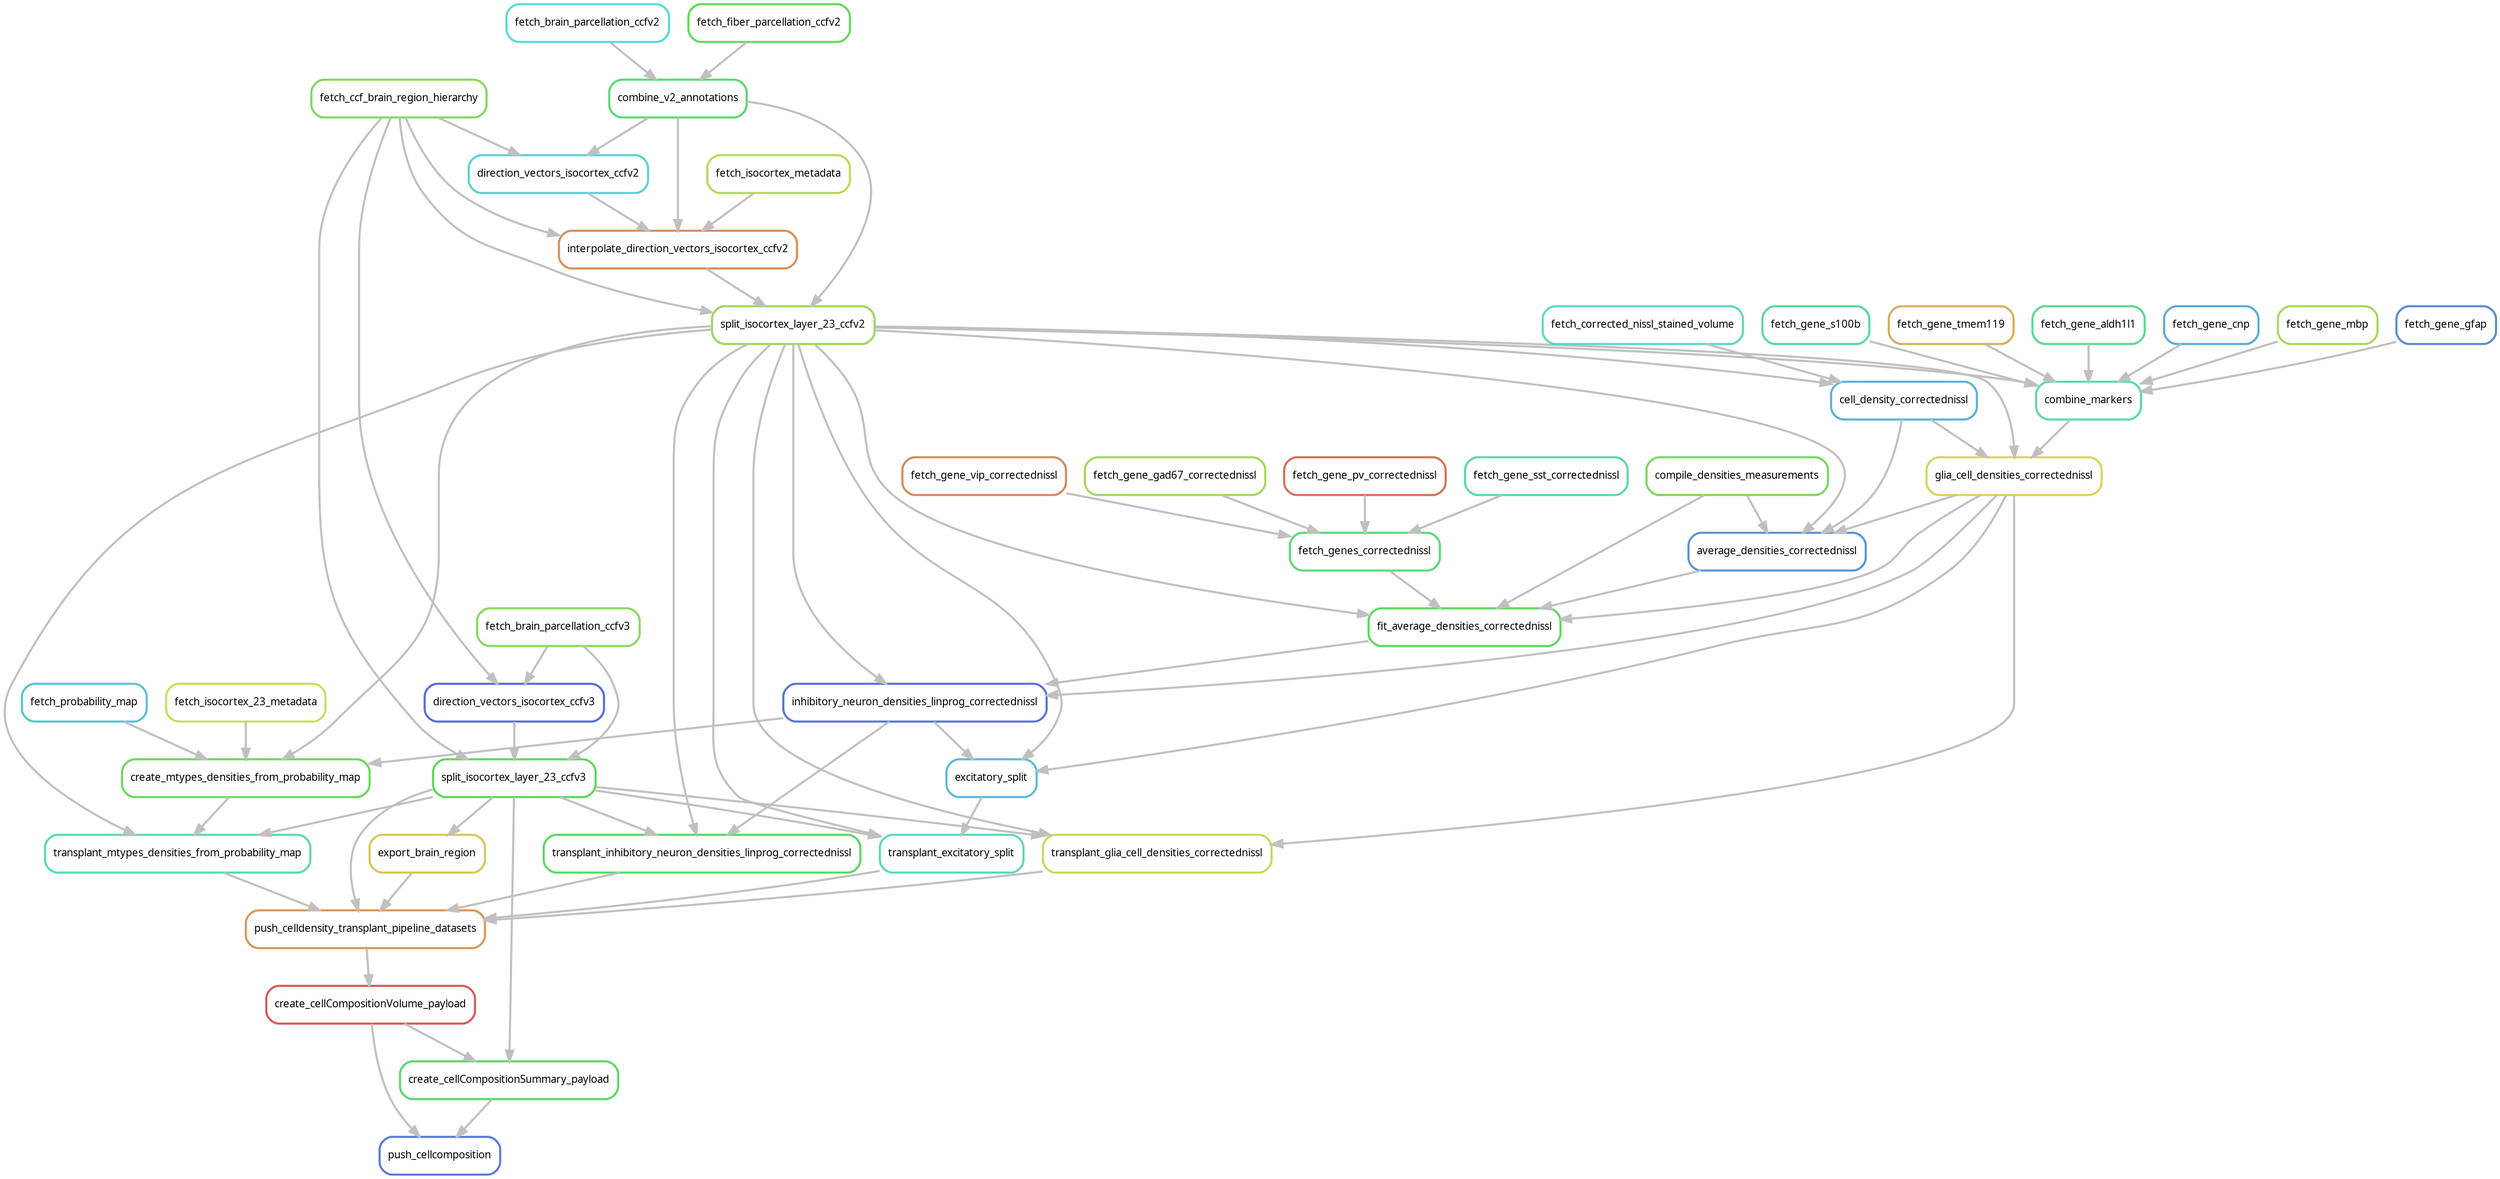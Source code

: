 digraph snakemake_dag {
    graph[bgcolor=white, margin=0];
    node[shape=box, style=rounded, fontname=sans,                 fontsize=10, penwidth=2];
    edge[penwidth=2, color=grey];
	0[label = "push_cellcomposition", color = "0.62 0.6 0.85", style="rounded"];
	1[label = "create_cellCompositionVolume_payload", color = "0.00 0.6 0.85", style="rounded"];
	2[label = "push_celldensity_transplant_pipeline_datasets", color = "0.08 0.6 0.85", style="rounded"];
	3[label = "transplant_glia_cell_densities_correctednissl", color = "0.19 0.6 0.85", style="rounded"];
	4[label = "split_isocortex_layer_23_ccfv2", color = "0.25 0.6 0.85", style="rounded"];
	5[label = "fetch_ccf_brain_region_hierarchy", color = "0.28 0.6 0.85", style="rounded"];
	6[label = "combine_v2_annotations", color = "0.37 0.6 0.85", style="rounded"];
	7[label = "fetch_brain_parcellation_ccfv2", color = "0.50 0.6 0.85", style="rounded"];
	8[label = "fetch_fiber_parcellation_ccfv2", color = "0.32 0.6 0.85", style="rounded"];
	9[label = "interpolate_direction_vectors_isocortex_ccfv2", color = "0.07 0.6 0.85", style="rounded"];
	10[label = "direction_vectors_isocortex_ccfv2", color = "0.51 0.6 0.85", style="rounded"];
	11[label = "fetch_isocortex_metadata", color = "0.21 0.6 0.85", style="rounded"];
	12[label = "split_isocortex_layer_23_ccfv3", color = "0.33 0.6 0.85", style="rounded"];
	13[label = "fetch_brain_parcellation_ccfv3", color = "0.27 0.6 0.85", style="rounded"];
	14[label = "direction_vectors_isocortex_ccfv3", color = "0.64 0.6 0.85", style="rounded"];
	15[label = "glia_cell_densities_correctednissl", color = "0.16 0.6 0.85", style="rounded"];
	16[label = "cell_density_correctednissl", color = "0.55 0.6 0.85", style="rounded"];
	17[label = "fetch_corrected_nissl_stained_volume", color = "0.47 0.6 0.85", style="rounded"];
	18[label = "combine_markers", color = "0.44 0.6 0.85", style="rounded"];
	19[label = "fetch_gene_aldh1l1", color = "0.41 0.6 0.85", style="rounded"];
	20[label = "fetch_gene_cnp", color = "0.56 0.6 0.85", style="rounded"];
	21[label = "fetch_gene_mbp", color = "0.23 0.6 0.85", style="rounded"];
	22[label = "fetch_gene_gfap", color = "0.60 0.6 0.85", style="rounded"];
	23[label = "fetch_gene_s100b", color = "0.42 0.6 0.85", style="rounded"];
	24[label = "fetch_gene_tmem119", color = "0.11 0.6 0.85", style="rounded"];
	25[label = "transplant_inhibitory_neuron_densities_linprog_correctednissl", color = "0.35 0.6 0.85", style="rounded"];
	26[label = "inhibitory_neuron_densities_linprog_correctednissl", color = "0.63 0.6 0.85", style="rounded"];
	27[label = "fit_average_densities_correctednissl", color = "0.34 0.6 0.85", style="rounded"];
	28[label = "fetch_genes_correctednissl", color = "0.38 0.6 0.85", style="rounded"];
	29[label = "fetch_gene_pv_correctednissl", color = "0.03 0.6 0.85", style="rounded"];
	30[label = "fetch_gene_sst_correctednissl", color = "0.43 0.6 0.85", style="rounded"];
	31[label = "fetch_gene_vip_correctednissl", color = "0.06 0.6 0.85", style="rounded"];
	32[label = "fetch_gene_gad67_correctednissl", color = "0.24 0.6 0.85", style="rounded"];
	33[label = "average_densities_correctednissl", color = "0.59 0.6 0.85", style="rounded"];
	34[label = "compile_densities_measurements", color = "0.29 0.6 0.85", style="rounded"];
	35[label = "transplant_excitatory_split", color = "0.46 0.6 0.85", style="rounded"];
	36[label = "excitatory_split", color = "0.54 0.6 0.85", style="rounded"];
	37[label = "transplant_mtypes_densities_from_probability_map", color = "0.45 0.6 0.85", style="rounded"];
	38[label = "create_mtypes_densities_from_probability_map", color = "0.31 0.6 0.85", style="rounded"];
	39[label = "fetch_probability_map", color = "0.53 0.6 0.85", style="rounded"];
	40[label = "fetch_isocortex_23_metadata", color = "0.18 0.6 0.85", style="rounded"];
	41[label = "export_brain_region", color = "0.14 0.6 0.85", style="rounded"];
	42[label = "create_cellCompositionSummary_payload", color = "0.36 0.6 0.85", style="rounded"];
	1 -> 0
	42 -> 0
	2 -> 1
	3 -> 2
	25 -> 2
	35 -> 2
	37 -> 2
	12 -> 2
	41 -> 2
	4 -> 3
	12 -> 3
	15 -> 3
	5 -> 4
	6 -> 4
	9 -> 4
	7 -> 6
	8 -> 6
	6 -> 9
	5 -> 9
	10 -> 9
	11 -> 9
	6 -> 10
	5 -> 10
	5 -> 12
	13 -> 12
	14 -> 12
	13 -> 14
	5 -> 14
	4 -> 15
	16 -> 15
	18 -> 15
	4 -> 16
	17 -> 16
	19 -> 18
	20 -> 18
	21 -> 18
	22 -> 18
	23 -> 18
	24 -> 18
	4 -> 18
	4 -> 25
	12 -> 25
	26 -> 25
	4 -> 26
	15 -> 26
	27 -> 26
	28 -> 27
	4 -> 27
	15 -> 27
	33 -> 27
	34 -> 27
	29 -> 28
	30 -> 28
	31 -> 28
	32 -> 28
	4 -> 33
	16 -> 33
	15 -> 33
	34 -> 33
	4 -> 35
	12 -> 35
	36 -> 35
	4 -> 36
	15 -> 36
	26 -> 36
	4 -> 37
	12 -> 37
	38 -> 37
	39 -> 38
	26 -> 38
	4 -> 38
	40 -> 38
	12 -> 41
	12 -> 42
	1 -> 42
}            
